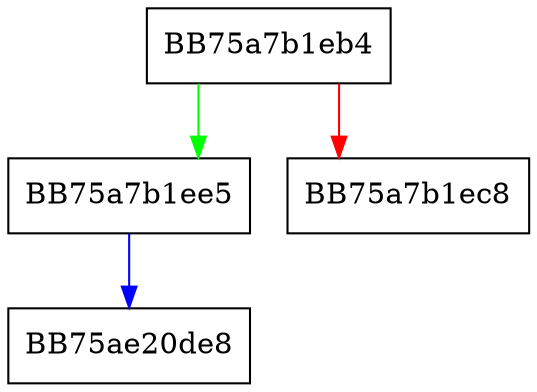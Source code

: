 digraph _Init_thread_wait {
  node [shape="box"];
  graph [splines=ortho];
  BB75a7b1eb4 -> BB75a7b1ee5 [color="green"];
  BB75a7b1eb4 -> BB75a7b1ec8 [color="red"];
  BB75a7b1ee5 -> BB75ae20de8 [color="blue"];
}